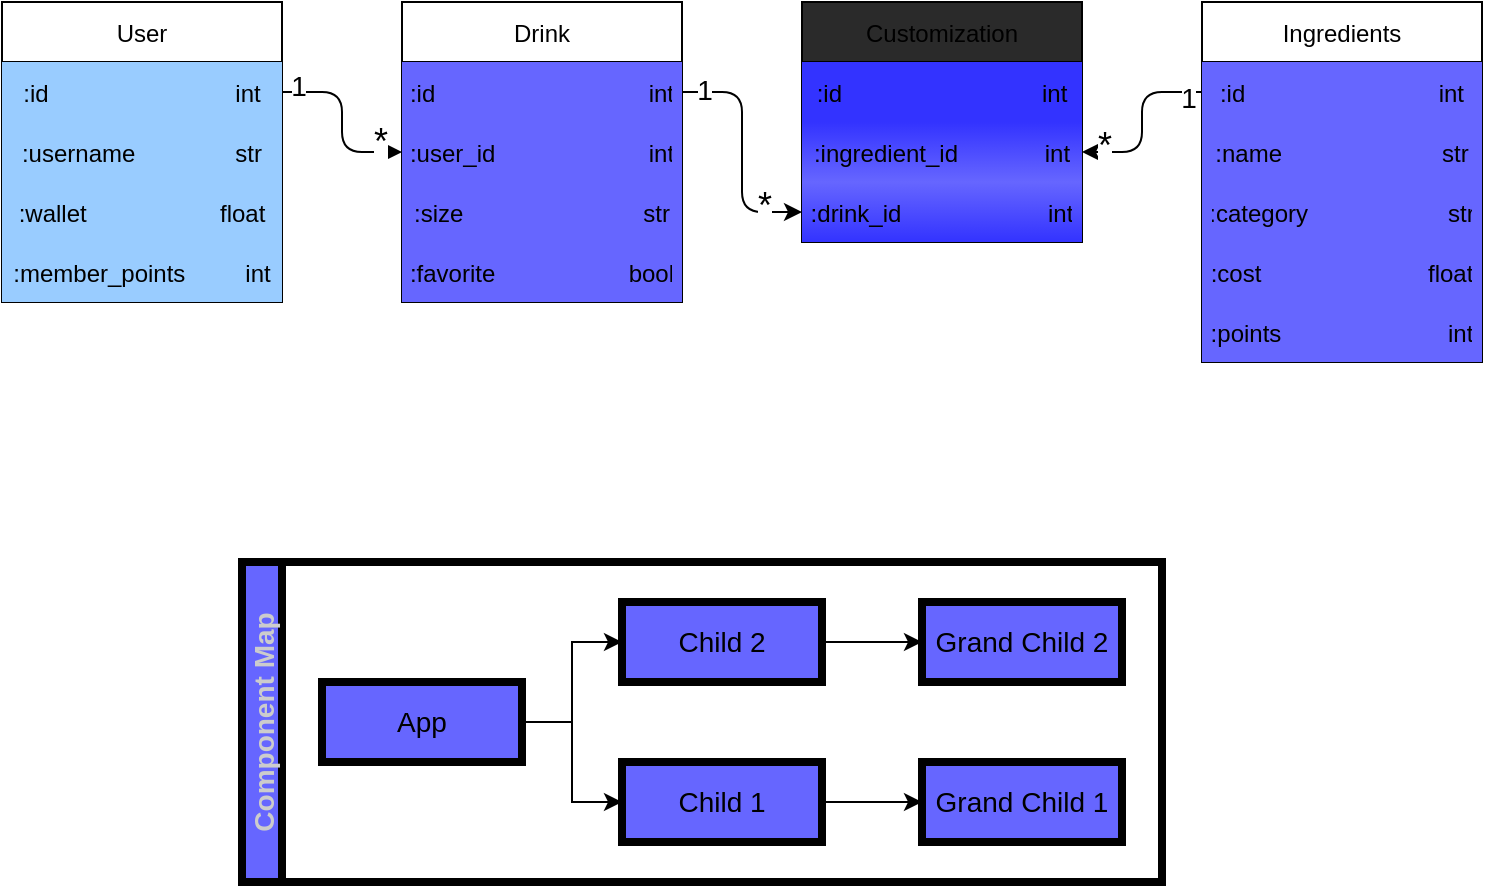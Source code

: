 <mxfile>
    <diagram id="2HZyWjy0fr6DkIYrPwHL" name="Page-1">
        <mxGraphModel dx="469" dy="291" grid="1" gridSize="10" guides="1" tooltips="1" connect="1" arrows="1" fold="1" page="1" pageScale="1" pageWidth="850" pageHeight="1100" math="0" shadow="0">
            <root>
                <mxCell id="0"/>
                <mxCell id="1" parent="0"/>
                <mxCell id="2" value="User" style="swimlane;fontStyle=0;childLayout=stackLayout;horizontal=1;startSize=30;horizontalStack=0;resizeParent=1;resizeParentMax=0;resizeLast=0;collapsible=1;marginBottom=0;" parent="1" vertex="1">
                    <mxGeometry x="80" y="120" width="140" height="150" as="geometry"/>
                </mxCell>
                <mxCell id="3" value=":id                            int" style="text;strokeColor=none;fillColor=#99CCFF;align=center;verticalAlign=middle;spacingLeft=4;spacingRight=4;overflow=hidden;points=[[0,0.5],[1,0.5]];portConstraint=eastwest;rotatable=0;" parent="2" vertex="1">
                    <mxGeometry y="30" width="140" height="30" as="geometry"/>
                </mxCell>
                <mxCell id="4" value=":username               str" style="text;strokeColor=none;fillColor=#99CCFF;align=center;verticalAlign=middle;spacingLeft=4;spacingRight=4;overflow=hidden;points=[[0,0.5],[1,0.5]];portConstraint=eastwest;rotatable=0;" parent="2" vertex="1">
                    <mxGeometry y="60" width="140" height="30" as="geometry"/>
                </mxCell>
                <mxCell id="8" value=":wallet                    float" style="text;strokeColor=none;fillColor=#99CCFF;align=center;verticalAlign=middle;spacingLeft=4;spacingRight=4;overflow=hidden;points=[[0,0.5],[1,0.5]];portConstraint=eastwest;rotatable=0;" parent="2" vertex="1">
                    <mxGeometry y="90" width="140" height="30" as="geometry"/>
                </mxCell>
                <mxCell id="7" value=":member_points         int" style="text;strokeColor=none;fillColor=#99CCFF;align=center;verticalAlign=middle;spacingLeft=4;spacingRight=4;overflow=hidden;points=[[0,0.5],[1,0.5]];portConstraint=eastwest;rotatable=0;" parent="2" vertex="1">
                    <mxGeometry y="120" width="140" height="30" as="geometry"/>
                </mxCell>
                <mxCell id="9" value="Drink" style="swimlane;fontStyle=0;childLayout=stackLayout;horizontal=1;startSize=30;horizontalStack=0;resizeParent=1;resizeParentMax=0;resizeLast=0;collapsible=1;marginBottom=0;" parent="1" vertex="1">
                    <mxGeometry x="280" y="120" width="140" height="150" as="geometry"/>
                </mxCell>
                <mxCell id="10" value=":id                                int" style="text;strokeColor=none;fillColor=#6666FF;align=center;verticalAlign=middle;spacingLeft=4;spacingRight=4;overflow=hidden;points=[[0,0.5],[1,0.5]];portConstraint=eastwest;rotatable=0;" parent="9" vertex="1">
                    <mxGeometry y="30" width="140" height="30" as="geometry"/>
                </mxCell>
                <mxCell id="15" value=":user_id                       int" style="text;strokeColor=none;fillColor=#6666FF;align=center;verticalAlign=middle;spacingLeft=4;spacingRight=4;overflow=hidden;points=[[0,0.5],[1,0.5]];portConstraint=eastwest;rotatable=0;" parent="9" vertex="1">
                    <mxGeometry y="60" width="140" height="30" as="geometry"/>
                </mxCell>
                <mxCell id="78" value=":size                           str" style="text;strokeColor=none;fillColor=#6666FF;align=center;verticalAlign=middle;spacingLeft=4;spacingRight=4;overflow=hidden;points=[[0,0.5],[1,0.5]];portConstraint=eastwest;rotatable=0;" vertex="1" parent="9">
                    <mxGeometry y="90" width="140" height="30" as="geometry"/>
                </mxCell>
                <mxCell id="29" value=":favorite                    bool" style="text;strokeColor=none;fillColor=#6666FF;align=center;verticalAlign=middle;spacingLeft=4;spacingRight=4;overflow=hidden;points=[[0,0.5],[1,0.5]];portConstraint=eastwest;rotatable=0;" parent="9" vertex="1">
                    <mxGeometry y="120" width="140" height="30" as="geometry"/>
                </mxCell>
                <mxCell id="16" value="" style="edgeStyle=elbowEdgeStyle;elbow=horizontal;endArrow=classic;html=1;exitX=1;exitY=0.5;exitDx=0;exitDy=0;entryX=0;entryY=0.5;entryDx=0;entryDy=0;" parent="1" source="3" target="15" edge="1">
                    <mxGeometry width="50" height="50" relative="1" as="geometry">
                        <mxPoint x="270" y="360" as="sourcePoint"/>
                        <mxPoint x="320" y="310" as="targetPoint"/>
                    </mxGeometry>
                </mxCell>
                <mxCell id="41" value="&lt;font style=&quot;font-size: 14px&quot;&gt;1&lt;/font&gt;" style="edgeLabel;html=1;align=center;verticalAlign=middle;resizable=0;points=[];" parent="16" vertex="1" connectable="0">
                    <mxGeometry x="-0.83" y="3" relative="1" as="geometry">
                        <mxPoint as="offset"/>
                    </mxGeometry>
                </mxCell>
                <mxCell id="42" value="&lt;font style=&quot;font-size: 18px&quot;&gt;*&lt;/font&gt;" style="edgeLabel;html=1;align=center;verticalAlign=middle;resizable=0;points=[];" parent="16" vertex="1" connectable="0">
                    <mxGeometry x="0.741" y="5" relative="1" as="geometry">
                        <mxPoint as="offset"/>
                    </mxGeometry>
                </mxCell>
                <mxCell id="17" value="Ingredients" style="swimlane;fontStyle=0;childLayout=stackLayout;horizontal=1;startSize=30;horizontalStack=0;resizeParent=1;resizeParentMax=0;resizeLast=0;collapsible=1;marginBottom=0;" parent="1" vertex="1">
                    <mxGeometry x="680" y="120" width="140" height="180" as="geometry"/>
                </mxCell>
                <mxCell id="18" value=":id                             int" style="text;strokeColor=none;fillColor=#6666FF;align=center;verticalAlign=middle;spacingLeft=4;spacingRight=4;overflow=hidden;points=[[0,0.5],[1,0.5]];portConstraint=eastwest;rotatable=0;" parent="17" vertex="1">
                    <mxGeometry y="30" width="140" height="30" as="geometry"/>
                </mxCell>
                <mxCell id="19" value=":name                        str" style="text;strokeColor=none;fillColor=#6666FF;align=center;verticalAlign=middle;spacingLeft=4;spacingRight=4;overflow=hidden;points=[[0,0.5],[1,0.5]];portConstraint=eastwest;rotatable=0;" parent="17" vertex="1">
                    <mxGeometry y="60" width="140" height="30" as="geometry"/>
                </mxCell>
                <mxCell id="81" value=":category                     str" style="text;strokeColor=none;fillColor=#6666FF;align=center;verticalAlign=middle;spacingLeft=4;spacingRight=4;overflow=hidden;points=[[0,0.5],[1,0.5]];portConstraint=eastwest;rotatable=0;" vertex="1" parent="17">
                    <mxGeometry y="90" width="140" height="30" as="geometry"/>
                </mxCell>
                <mxCell id="34" value=":cost                         float" style="text;strokeColor=none;fillColor=#6666FF;align=center;verticalAlign=middle;spacingLeft=4;spacingRight=4;overflow=hidden;points=[[0,0.5],[1,0.5]];portConstraint=eastwest;rotatable=0;" parent="17" vertex="1">
                    <mxGeometry y="120" width="140" height="30" as="geometry"/>
                </mxCell>
                <mxCell id="22" value=":points                         int" style="text;strokeColor=none;fillColor=#6666FF;align=center;verticalAlign=middle;spacingLeft=4;spacingRight=4;overflow=hidden;points=[[0,0.5],[1,0.5]];portConstraint=eastwest;rotatable=0;" parent="17" vertex="1">
                    <mxGeometry y="150" width="140" height="30" as="geometry"/>
                </mxCell>
                <mxCell id="30" value="Customization" style="swimlane;fontStyle=0;childLayout=stackLayout;horizontal=1;startSize=30;horizontalStack=0;resizeParent=1;resizeParentMax=0;resizeLast=0;collapsible=1;marginBottom=0;fillColor=#2A2A2A;" parent="1" vertex="1">
                    <mxGeometry x="480" y="120" width="140" height="120" as="geometry"/>
                </mxCell>
                <mxCell id="76" value=":id                              int" style="text;strokeColor=none;fillColor=#3333FF;align=center;verticalAlign=middle;spacingLeft=4;spacingRight=4;overflow=hidden;points=[[0,0.5],[1,0.5]];portConstraint=eastwest;rotatable=0;" parent="30" vertex="1">
                    <mxGeometry y="30" width="140" height="30" as="geometry"/>
                </mxCell>
                <mxCell id="21" value=":ingredient_id             int" style="text;strokeColor=none;fillColor=#3333FF;align=center;verticalAlign=middle;spacingLeft=4;spacingRight=4;overflow=hidden;points=[[0,0.5],[1,0.5]];portConstraint=eastwest;rotatable=0;gradientColor=#6666FF;gradientDirection=south;" parent="30" vertex="1">
                    <mxGeometry y="60" width="140" height="30" as="geometry"/>
                </mxCell>
                <mxCell id="20" value=":drink_id                      int" style="text;strokeColor=none;fillColor=#3333FF;align=center;verticalAlign=middle;spacingLeft=4;spacingRight=4;overflow=hidden;points=[[0,0.5],[1,0.5]];portConstraint=eastwest;rotatable=0;gradientColor=#6666FF;gradientDirection=north;" parent="30" vertex="1">
                    <mxGeometry y="90" width="140" height="30" as="geometry"/>
                </mxCell>
                <mxCell id="36" value="" style="edgeStyle=elbowEdgeStyle;elbow=horizontal;endArrow=classic;html=1;exitX=1;exitY=0.5;exitDx=0;exitDy=0;entryX=0;entryY=0.5;entryDx=0;entryDy=0;" parent="1" source="10" target="20" edge="1">
                    <mxGeometry width="50" height="50" relative="1" as="geometry">
                        <mxPoint x="400" y="360" as="sourcePoint"/>
                        <mxPoint x="480" y="330" as="targetPoint"/>
                        <Array as="points">
                            <mxPoint x="450" y="225"/>
                        </Array>
                    </mxGeometry>
                </mxCell>
                <mxCell id="43" value="&lt;font style=&quot;font-size: 14px&quot;&gt;1&lt;/font&gt;" style="edgeLabel;html=1;align=center;verticalAlign=middle;resizable=0;points=[];" parent="36" vertex="1" connectable="0">
                    <mxGeometry x="-0.82" y="1" relative="1" as="geometry">
                        <mxPoint as="offset"/>
                    </mxGeometry>
                </mxCell>
                <mxCell id="44" value="&lt;font style=&quot;font-size: 18px&quot;&gt;*&lt;/font&gt;" style="edgeLabel;html=1;align=center;verticalAlign=middle;resizable=0;points=[];" parent="36" vertex="1" connectable="0">
                    <mxGeometry x="0.686" y="3" relative="1" as="geometry">
                        <mxPoint as="offset"/>
                    </mxGeometry>
                </mxCell>
                <mxCell id="37" value="" style="edgeStyle=elbowEdgeStyle;elbow=horizontal;endArrow=classic;html=1;exitX=0;exitY=0.5;exitDx=0;exitDy=0;entryX=1;entryY=0.5;entryDx=0;entryDy=0;" parent="1" target="21" edge="1" source="18">
                    <mxGeometry width="50" height="50" relative="1" as="geometry">
                        <mxPoint x="690" y="320" as="sourcePoint"/>
                        <mxPoint x="650" y="280" as="targetPoint"/>
                    </mxGeometry>
                </mxCell>
                <mxCell id="46" value="&lt;font style=&quot;font-size: 14px&quot;&gt;1&lt;/font&gt;" style="edgeLabel;html=1;align=center;verticalAlign=middle;resizable=0;points=[];fontSize=18;" parent="37" vertex="1" connectable="0">
                    <mxGeometry x="-0.849" y="2" relative="1" as="geometry">
                        <mxPoint as="offset"/>
                    </mxGeometry>
                </mxCell>
                <mxCell id="47" value="*" style="edgeLabel;html=1;align=center;verticalAlign=middle;resizable=0;points=[];fontSize=18;" parent="37" vertex="1" connectable="0">
                    <mxGeometry x="0.751" y="-3" relative="1" as="geometry">
                        <mxPoint as="offset"/>
                    </mxGeometry>
                </mxCell>
                <mxCell id="50" value="Component Map" style="swimlane;startSize=20;horizontal=0;childLayout=treeLayout;horizontalTree=1;resizable=0;containerType=tree;fillStyle=solid;fontSize=14;fontColor=#CCCCCC;strokeWidth=4;fillColor=#6666FF;gradientColor=none;gradientDirection=north;" parent="1" vertex="1">
                    <mxGeometry x="200" y="400" width="460" height="160" as="geometry"/>
                </mxCell>
                <mxCell id="51" value="App" style="whiteSpace=wrap;html=1;fillStyle=solid;fontSize=14;fontColor=#000000;strokeWidth=4;fillColor=#6666FF;gradientColor=none;gradientDirection=north;" parent="50" vertex="1">
                    <mxGeometry x="40" y="60" width="100" height="40" as="geometry"/>
                </mxCell>
                <mxCell id="52" value="Child 1" style="whiteSpace=wrap;html=1;fillStyle=solid;fontSize=14;fontColor=#000000;strokeWidth=4;fillColor=#6666FF;gradientColor=none;gradientDirection=north;" parent="50" vertex="1">
                    <mxGeometry x="190" y="100" width="100" height="40" as="geometry"/>
                </mxCell>
                <mxCell id="53" value="" style="edgeStyle=elbowEdgeStyle;elbow=horizontal;html=1;rounded=0;fontSize=14;fontColor=#000000;" parent="50" source="51" target="52" edge="1">
                    <mxGeometry relative="1" as="geometry"/>
                </mxCell>
                <mxCell id="54" value="Child 2" style="whiteSpace=wrap;html=1;fillStyle=solid;fontSize=14;fontColor=#000000;strokeWidth=4;fillColor=#6666FF;gradientColor=none;gradientDirection=north;" parent="50" vertex="1">
                    <mxGeometry x="190" y="20" width="100" height="40" as="geometry"/>
                </mxCell>
                <mxCell id="55" value="" style="edgeStyle=elbowEdgeStyle;elbow=horizontal;html=1;rounded=0;fontSize=14;fontColor=#000000;" parent="50" source="51" target="54" edge="1">
                    <mxGeometry relative="1" as="geometry"/>
                </mxCell>
                <mxCell id="57" value="" style="edgeStyle=elbowEdgeStyle;elbow=horizontal;html=1;rounded=0;fontSize=14;fontColor=#000000;" parent="50" source="54" target="58" edge="1">
                    <mxGeometry relative="1" as="geometry">
                        <mxPoint x="340.0" y="480" as="sourcePoint"/>
                    </mxGeometry>
                </mxCell>
                <mxCell id="58" value="Grand Child 2" style="whiteSpace=wrap;html=1;fillStyle=solid;fontSize=14;fontColor=#000000;strokeWidth=4;fillColor=#6666FF;gradientColor=none;gradientDirection=north;" parent="50" vertex="1">
                    <mxGeometry x="340" y="20" width="100" height="40" as="geometry"/>
                </mxCell>
                <mxCell id="59" value="" style="edgeStyle=elbowEdgeStyle;elbow=horizontal;html=1;rounded=0;fontSize=14;fontColor=#000000;" parent="50" source="52" target="60" edge="1">
                    <mxGeometry relative="1" as="geometry">
                        <mxPoint x="340.0" y="480" as="sourcePoint"/>
                    </mxGeometry>
                </mxCell>
                <mxCell id="60" value="Grand Child 1" style="whiteSpace=wrap;html=1;fillStyle=solid;fontSize=14;fontColor=#000000;strokeWidth=4;fillColor=#6666FF;gradientColor=none;gradientDirection=north;" parent="50" vertex="1">
                    <mxGeometry x="340" y="100" width="100" height="40" as="geometry"/>
                </mxCell>
            </root>
        </mxGraphModel>
    </diagram>
</mxfile>